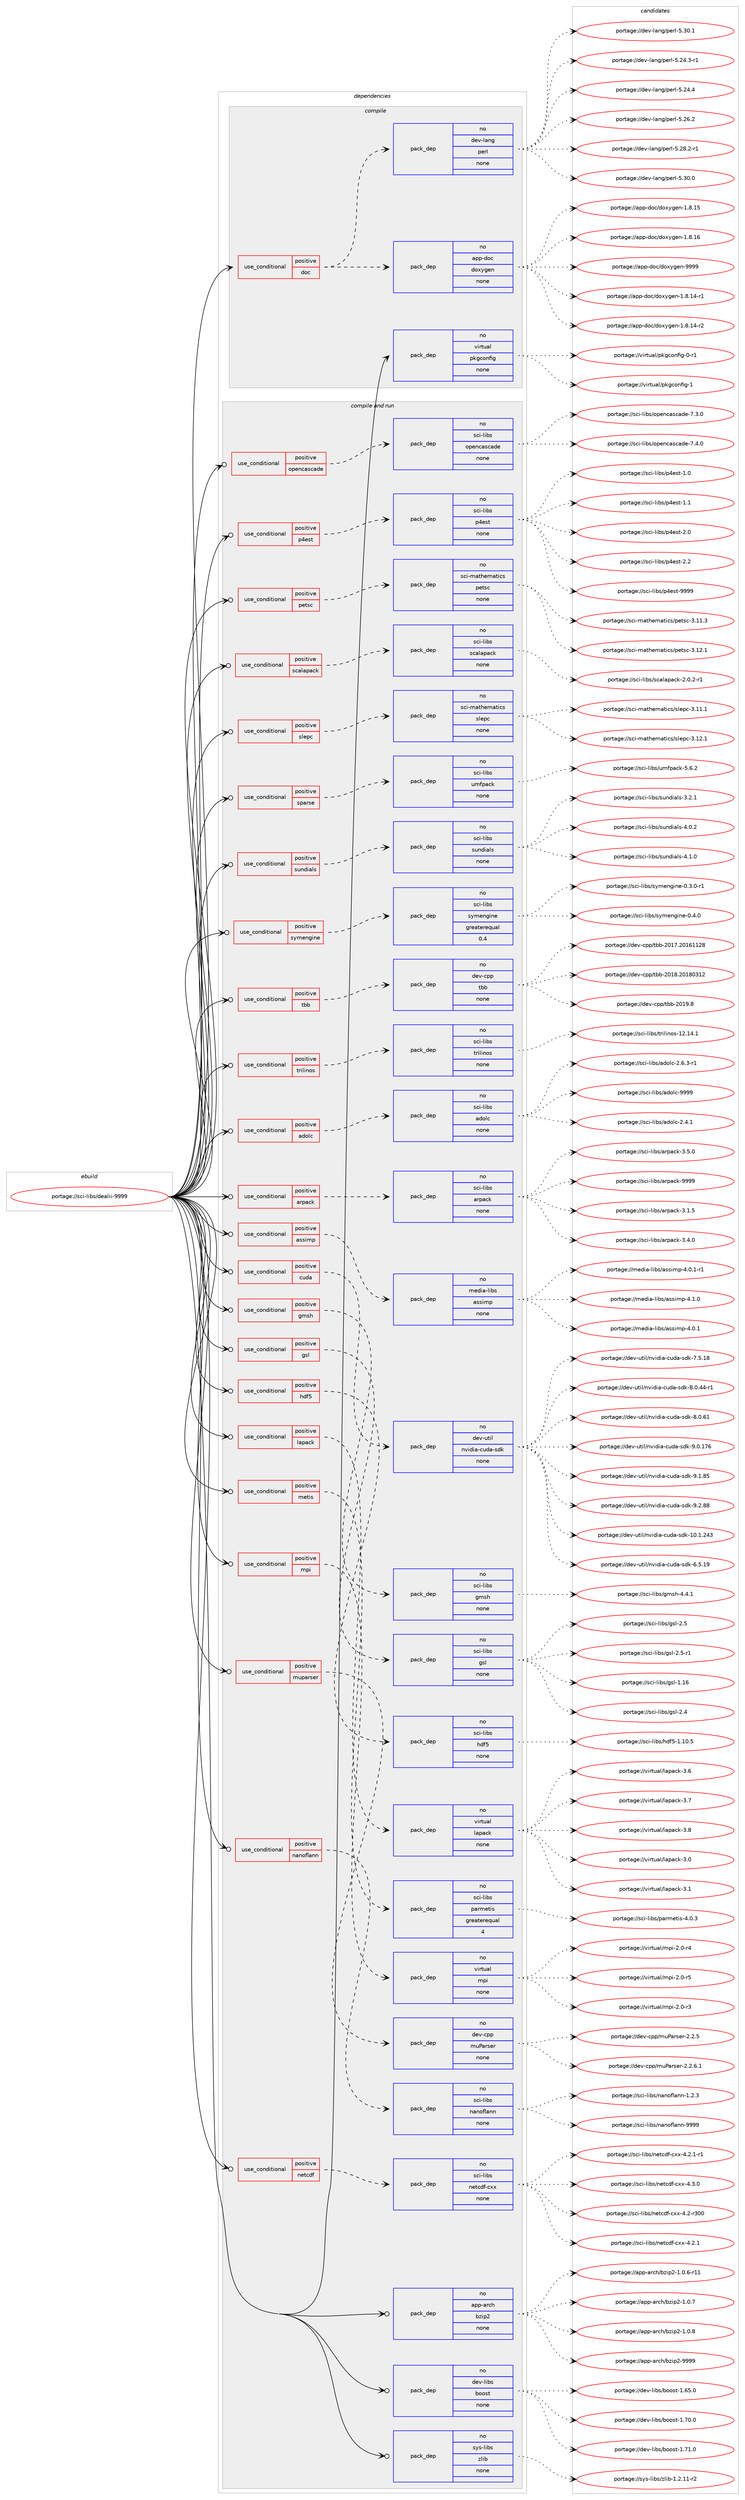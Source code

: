 digraph prolog {

# *************
# Graph options
# *************

newrank=true;
concentrate=true;
compound=true;
graph [rankdir=LR,fontname=Helvetica,fontsize=10,ranksep=1.5];#, ranksep=2.5, nodesep=0.2];
edge  [arrowhead=vee];
node  [fontname=Helvetica,fontsize=10];

# **********
# The ebuild
# **********

subgraph cluster_leftcol {
color=gray;
rank=same;
label=<<i>ebuild</i>>;
id [label="portage://sci-libs/dealii-9999", color=red, width=4, href="../sci-libs/dealii-9999.svg"];
}

# ****************
# The dependencies
# ****************

subgraph cluster_midcol {
color=gray;
label=<<i>dependencies</i>>;
subgraph cluster_compile {
fillcolor="#eeeeee";
style=filled;
label=<<i>compile</i>>;
subgraph cond96342 {
dependency389518 [label=<<TABLE BORDER="0" CELLBORDER="1" CELLSPACING="0" CELLPADDING="4"><TR><TD ROWSPAN="3" CELLPADDING="10">use_conditional</TD></TR><TR><TD>positive</TD></TR><TR><TD>doc</TD></TR></TABLE>>, shape=none, color=red];
subgraph pack286571 {
dependency389519 [label=<<TABLE BORDER="0" CELLBORDER="1" CELLSPACING="0" CELLPADDING="4" WIDTH="220"><TR><TD ROWSPAN="6" CELLPADDING="30">pack_dep</TD></TR><TR><TD WIDTH="110">no</TD></TR><TR><TD>app-doc</TD></TR><TR><TD>doxygen</TD></TR><TR><TD>none</TD></TR><TR><TD></TD></TR></TABLE>>, shape=none, color=blue];
}
dependency389518:e -> dependency389519:w [weight=20,style="dashed",arrowhead="vee"];
subgraph pack286572 {
dependency389520 [label=<<TABLE BORDER="0" CELLBORDER="1" CELLSPACING="0" CELLPADDING="4" WIDTH="220"><TR><TD ROWSPAN="6" CELLPADDING="30">pack_dep</TD></TR><TR><TD WIDTH="110">no</TD></TR><TR><TD>dev-lang</TD></TR><TR><TD>perl</TD></TR><TR><TD>none</TD></TR><TR><TD></TD></TR></TABLE>>, shape=none, color=blue];
}
dependency389518:e -> dependency389520:w [weight=20,style="dashed",arrowhead="vee"];
}
id:e -> dependency389518:w [weight=20,style="solid",arrowhead="vee"];
subgraph pack286573 {
dependency389521 [label=<<TABLE BORDER="0" CELLBORDER="1" CELLSPACING="0" CELLPADDING="4" WIDTH="220"><TR><TD ROWSPAN="6" CELLPADDING="30">pack_dep</TD></TR><TR><TD WIDTH="110">no</TD></TR><TR><TD>virtual</TD></TR><TR><TD>pkgconfig</TD></TR><TR><TD>none</TD></TR><TR><TD></TD></TR></TABLE>>, shape=none, color=blue];
}
id:e -> dependency389521:w [weight=20,style="solid",arrowhead="vee"];
}
subgraph cluster_compileandrun {
fillcolor="#eeeeee";
style=filled;
label=<<i>compile and run</i>>;
subgraph cond96343 {
dependency389522 [label=<<TABLE BORDER="0" CELLBORDER="1" CELLSPACING="0" CELLPADDING="4"><TR><TD ROWSPAN="3" CELLPADDING="10">use_conditional</TD></TR><TR><TD>positive</TD></TR><TR><TD>adolc</TD></TR></TABLE>>, shape=none, color=red];
subgraph pack286574 {
dependency389523 [label=<<TABLE BORDER="0" CELLBORDER="1" CELLSPACING="0" CELLPADDING="4" WIDTH="220"><TR><TD ROWSPAN="6" CELLPADDING="30">pack_dep</TD></TR><TR><TD WIDTH="110">no</TD></TR><TR><TD>sci-libs</TD></TR><TR><TD>adolc</TD></TR><TR><TD>none</TD></TR><TR><TD></TD></TR></TABLE>>, shape=none, color=blue];
}
dependency389522:e -> dependency389523:w [weight=20,style="dashed",arrowhead="vee"];
}
id:e -> dependency389522:w [weight=20,style="solid",arrowhead="odotvee"];
subgraph cond96344 {
dependency389524 [label=<<TABLE BORDER="0" CELLBORDER="1" CELLSPACING="0" CELLPADDING="4"><TR><TD ROWSPAN="3" CELLPADDING="10">use_conditional</TD></TR><TR><TD>positive</TD></TR><TR><TD>arpack</TD></TR></TABLE>>, shape=none, color=red];
subgraph pack286575 {
dependency389525 [label=<<TABLE BORDER="0" CELLBORDER="1" CELLSPACING="0" CELLPADDING="4" WIDTH="220"><TR><TD ROWSPAN="6" CELLPADDING="30">pack_dep</TD></TR><TR><TD WIDTH="110">no</TD></TR><TR><TD>sci-libs</TD></TR><TR><TD>arpack</TD></TR><TR><TD>none</TD></TR><TR><TD></TD></TR></TABLE>>, shape=none, color=blue];
}
dependency389524:e -> dependency389525:w [weight=20,style="dashed",arrowhead="vee"];
}
id:e -> dependency389524:w [weight=20,style="solid",arrowhead="odotvee"];
subgraph cond96345 {
dependency389526 [label=<<TABLE BORDER="0" CELLBORDER="1" CELLSPACING="0" CELLPADDING="4"><TR><TD ROWSPAN="3" CELLPADDING="10">use_conditional</TD></TR><TR><TD>positive</TD></TR><TR><TD>assimp</TD></TR></TABLE>>, shape=none, color=red];
subgraph pack286576 {
dependency389527 [label=<<TABLE BORDER="0" CELLBORDER="1" CELLSPACING="0" CELLPADDING="4" WIDTH="220"><TR><TD ROWSPAN="6" CELLPADDING="30">pack_dep</TD></TR><TR><TD WIDTH="110">no</TD></TR><TR><TD>media-libs</TD></TR><TR><TD>assimp</TD></TR><TR><TD>none</TD></TR><TR><TD></TD></TR></TABLE>>, shape=none, color=blue];
}
dependency389526:e -> dependency389527:w [weight=20,style="dashed",arrowhead="vee"];
}
id:e -> dependency389526:w [weight=20,style="solid",arrowhead="odotvee"];
subgraph cond96346 {
dependency389528 [label=<<TABLE BORDER="0" CELLBORDER="1" CELLSPACING="0" CELLPADDING="4"><TR><TD ROWSPAN="3" CELLPADDING="10">use_conditional</TD></TR><TR><TD>positive</TD></TR><TR><TD>cuda</TD></TR></TABLE>>, shape=none, color=red];
subgraph pack286577 {
dependency389529 [label=<<TABLE BORDER="0" CELLBORDER="1" CELLSPACING="0" CELLPADDING="4" WIDTH="220"><TR><TD ROWSPAN="6" CELLPADDING="30">pack_dep</TD></TR><TR><TD WIDTH="110">no</TD></TR><TR><TD>dev-util</TD></TR><TR><TD>nvidia-cuda-sdk</TD></TR><TR><TD>none</TD></TR><TR><TD></TD></TR></TABLE>>, shape=none, color=blue];
}
dependency389528:e -> dependency389529:w [weight=20,style="dashed",arrowhead="vee"];
}
id:e -> dependency389528:w [weight=20,style="solid",arrowhead="odotvee"];
subgraph cond96347 {
dependency389530 [label=<<TABLE BORDER="0" CELLBORDER="1" CELLSPACING="0" CELLPADDING="4"><TR><TD ROWSPAN="3" CELLPADDING="10">use_conditional</TD></TR><TR><TD>positive</TD></TR><TR><TD>gmsh</TD></TR></TABLE>>, shape=none, color=red];
subgraph pack286578 {
dependency389531 [label=<<TABLE BORDER="0" CELLBORDER="1" CELLSPACING="0" CELLPADDING="4" WIDTH="220"><TR><TD ROWSPAN="6" CELLPADDING="30">pack_dep</TD></TR><TR><TD WIDTH="110">no</TD></TR><TR><TD>sci-libs</TD></TR><TR><TD>gmsh</TD></TR><TR><TD>none</TD></TR><TR><TD></TD></TR></TABLE>>, shape=none, color=blue];
}
dependency389530:e -> dependency389531:w [weight=20,style="dashed",arrowhead="vee"];
}
id:e -> dependency389530:w [weight=20,style="solid",arrowhead="odotvee"];
subgraph cond96348 {
dependency389532 [label=<<TABLE BORDER="0" CELLBORDER="1" CELLSPACING="0" CELLPADDING="4"><TR><TD ROWSPAN="3" CELLPADDING="10">use_conditional</TD></TR><TR><TD>positive</TD></TR><TR><TD>gsl</TD></TR></TABLE>>, shape=none, color=red];
subgraph pack286579 {
dependency389533 [label=<<TABLE BORDER="0" CELLBORDER="1" CELLSPACING="0" CELLPADDING="4" WIDTH="220"><TR><TD ROWSPAN="6" CELLPADDING="30">pack_dep</TD></TR><TR><TD WIDTH="110">no</TD></TR><TR><TD>sci-libs</TD></TR><TR><TD>gsl</TD></TR><TR><TD>none</TD></TR><TR><TD></TD></TR></TABLE>>, shape=none, color=blue];
}
dependency389532:e -> dependency389533:w [weight=20,style="dashed",arrowhead="vee"];
}
id:e -> dependency389532:w [weight=20,style="solid",arrowhead="odotvee"];
subgraph cond96349 {
dependency389534 [label=<<TABLE BORDER="0" CELLBORDER="1" CELLSPACING="0" CELLPADDING="4"><TR><TD ROWSPAN="3" CELLPADDING="10">use_conditional</TD></TR><TR><TD>positive</TD></TR><TR><TD>hdf5</TD></TR></TABLE>>, shape=none, color=red];
subgraph pack286580 {
dependency389535 [label=<<TABLE BORDER="0" CELLBORDER="1" CELLSPACING="0" CELLPADDING="4" WIDTH="220"><TR><TD ROWSPAN="6" CELLPADDING="30">pack_dep</TD></TR><TR><TD WIDTH="110">no</TD></TR><TR><TD>sci-libs</TD></TR><TR><TD>hdf5</TD></TR><TR><TD>none</TD></TR><TR><TD></TD></TR></TABLE>>, shape=none, color=blue];
}
dependency389534:e -> dependency389535:w [weight=20,style="dashed",arrowhead="vee"];
}
id:e -> dependency389534:w [weight=20,style="solid",arrowhead="odotvee"];
subgraph cond96350 {
dependency389536 [label=<<TABLE BORDER="0" CELLBORDER="1" CELLSPACING="0" CELLPADDING="4"><TR><TD ROWSPAN="3" CELLPADDING="10">use_conditional</TD></TR><TR><TD>positive</TD></TR><TR><TD>lapack</TD></TR></TABLE>>, shape=none, color=red];
subgraph pack286581 {
dependency389537 [label=<<TABLE BORDER="0" CELLBORDER="1" CELLSPACING="0" CELLPADDING="4" WIDTH="220"><TR><TD ROWSPAN="6" CELLPADDING="30">pack_dep</TD></TR><TR><TD WIDTH="110">no</TD></TR><TR><TD>virtual</TD></TR><TR><TD>lapack</TD></TR><TR><TD>none</TD></TR><TR><TD></TD></TR></TABLE>>, shape=none, color=blue];
}
dependency389536:e -> dependency389537:w [weight=20,style="dashed",arrowhead="vee"];
}
id:e -> dependency389536:w [weight=20,style="solid",arrowhead="odotvee"];
subgraph cond96351 {
dependency389538 [label=<<TABLE BORDER="0" CELLBORDER="1" CELLSPACING="0" CELLPADDING="4"><TR><TD ROWSPAN="3" CELLPADDING="10">use_conditional</TD></TR><TR><TD>positive</TD></TR><TR><TD>metis</TD></TR></TABLE>>, shape=none, color=red];
subgraph pack286582 {
dependency389539 [label=<<TABLE BORDER="0" CELLBORDER="1" CELLSPACING="0" CELLPADDING="4" WIDTH="220"><TR><TD ROWSPAN="6" CELLPADDING="30">pack_dep</TD></TR><TR><TD WIDTH="110">no</TD></TR><TR><TD>sci-libs</TD></TR><TR><TD>parmetis</TD></TR><TR><TD>greaterequal</TD></TR><TR><TD>4</TD></TR></TABLE>>, shape=none, color=blue];
}
dependency389538:e -> dependency389539:w [weight=20,style="dashed",arrowhead="vee"];
}
id:e -> dependency389538:w [weight=20,style="solid",arrowhead="odotvee"];
subgraph cond96352 {
dependency389540 [label=<<TABLE BORDER="0" CELLBORDER="1" CELLSPACING="0" CELLPADDING="4"><TR><TD ROWSPAN="3" CELLPADDING="10">use_conditional</TD></TR><TR><TD>positive</TD></TR><TR><TD>mpi</TD></TR></TABLE>>, shape=none, color=red];
subgraph pack286583 {
dependency389541 [label=<<TABLE BORDER="0" CELLBORDER="1" CELLSPACING="0" CELLPADDING="4" WIDTH="220"><TR><TD ROWSPAN="6" CELLPADDING="30">pack_dep</TD></TR><TR><TD WIDTH="110">no</TD></TR><TR><TD>virtual</TD></TR><TR><TD>mpi</TD></TR><TR><TD>none</TD></TR><TR><TD></TD></TR></TABLE>>, shape=none, color=blue];
}
dependency389540:e -> dependency389541:w [weight=20,style="dashed",arrowhead="vee"];
}
id:e -> dependency389540:w [weight=20,style="solid",arrowhead="odotvee"];
subgraph cond96353 {
dependency389542 [label=<<TABLE BORDER="0" CELLBORDER="1" CELLSPACING="0" CELLPADDING="4"><TR><TD ROWSPAN="3" CELLPADDING="10">use_conditional</TD></TR><TR><TD>positive</TD></TR><TR><TD>muparser</TD></TR></TABLE>>, shape=none, color=red];
subgraph pack286584 {
dependency389543 [label=<<TABLE BORDER="0" CELLBORDER="1" CELLSPACING="0" CELLPADDING="4" WIDTH="220"><TR><TD ROWSPAN="6" CELLPADDING="30">pack_dep</TD></TR><TR><TD WIDTH="110">no</TD></TR><TR><TD>dev-cpp</TD></TR><TR><TD>muParser</TD></TR><TR><TD>none</TD></TR><TR><TD></TD></TR></TABLE>>, shape=none, color=blue];
}
dependency389542:e -> dependency389543:w [weight=20,style="dashed",arrowhead="vee"];
}
id:e -> dependency389542:w [weight=20,style="solid",arrowhead="odotvee"];
subgraph cond96354 {
dependency389544 [label=<<TABLE BORDER="0" CELLBORDER="1" CELLSPACING="0" CELLPADDING="4"><TR><TD ROWSPAN="3" CELLPADDING="10">use_conditional</TD></TR><TR><TD>positive</TD></TR><TR><TD>nanoflann</TD></TR></TABLE>>, shape=none, color=red];
subgraph pack286585 {
dependency389545 [label=<<TABLE BORDER="0" CELLBORDER="1" CELLSPACING="0" CELLPADDING="4" WIDTH="220"><TR><TD ROWSPAN="6" CELLPADDING="30">pack_dep</TD></TR><TR><TD WIDTH="110">no</TD></TR><TR><TD>sci-libs</TD></TR><TR><TD>nanoflann</TD></TR><TR><TD>none</TD></TR><TR><TD></TD></TR></TABLE>>, shape=none, color=blue];
}
dependency389544:e -> dependency389545:w [weight=20,style="dashed",arrowhead="vee"];
}
id:e -> dependency389544:w [weight=20,style="solid",arrowhead="odotvee"];
subgraph cond96355 {
dependency389546 [label=<<TABLE BORDER="0" CELLBORDER="1" CELLSPACING="0" CELLPADDING="4"><TR><TD ROWSPAN="3" CELLPADDING="10">use_conditional</TD></TR><TR><TD>positive</TD></TR><TR><TD>netcdf</TD></TR></TABLE>>, shape=none, color=red];
subgraph pack286586 {
dependency389547 [label=<<TABLE BORDER="0" CELLBORDER="1" CELLSPACING="0" CELLPADDING="4" WIDTH="220"><TR><TD ROWSPAN="6" CELLPADDING="30">pack_dep</TD></TR><TR><TD WIDTH="110">no</TD></TR><TR><TD>sci-libs</TD></TR><TR><TD>netcdf-cxx</TD></TR><TR><TD>none</TD></TR><TR><TD></TD></TR></TABLE>>, shape=none, color=blue];
}
dependency389546:e -> dependency389547:w [weight=20,style="dashed",arrowhead="vee"];
}
id:e -> dependency389546:w [weight=20,style="solid",arrowhead="odotvee"];
subgraph cond96356 {
dependency389548 [label=<<TABLE BORDER="0" CELLBORDER="1" CELLSPACING="0" CELLPADDING="4"><TR><TD ROWSPAN="3" CELLPADDING="10">use_conditional</TD></TR><TR><TD>positive</TD></TR><TR><TD>opencascade</TD></TR></TABLE>>, shape=none, color=red];
subgraph pack286587 {
dependency389549 [label=<<TABLE BORDER="0" CELLBORDER="1" CELLSPACING="0" CELLPADDING="4" WIDTH="220"><TR><TD ROWSPAN="6" CELLPADDING="30">pack_dep</TD></TR><TR><TD WIDTH="110">no</TD></TR><TR><TD>sci-libs</TD></TR><TR><TD>opencascade</TD></TR><TR><TD>none</TD></TR><TR><TD></TD></TR></TABLE>>, shape=none, color=blue];
}
dependency389548:e -> dependency389549:w [weight=20,style="dashed",arrowhead="vee"];
}
id:e -> dependency389548:w [weight=20,style="solid",arrowhead="odotvee"];
subgraph cond96357 {
dependency389550 [label=<<TABLE BORDER="0" CELLBORDER="1" CELLSPACING="0" CELLPADDING="4"><TR><TD ROWSPAN="3" CELLPADDING="10">use_conditional</TD></TR><TR><TD>positive</TD></TR><TR><TD>p4est</TD></TR></TABLE>>, shape=none, color=red];
subgraph pack286588 {
dependency389551 [label=<<TABLE BORDER="0" CELLBORDER="1" CELLSPACING="0" CELLPADDING="4" WIDTH="220"><TR><TD ROWSPAN="6" CELLPADDING="30">pack_dep</TD></TR><TR><TD WIDTH="110">no</TD></TR><TR><TD>sci-libs</TD></TR><TR><TD>p4est</TD></TR><TR><TD>none</TD></TR><TR><TD></TD></TR></TABLE>>, shape=none, color=blue];
}
dependency389550:e -> dependency389551:w [weight=20,style="dashed",arrowhead="vee"];
}
id:e -> dependency389550:w [weight=20,style="solid",arrowhead="odotvee"];
subgraph cond96358 {
dependency389552 [label=<<TABLE BORDER="0" CELLBORDER="1" CELLSPACING="0" CELLPADDING="4"><TR><TD ROWSPAN="3" CELLPADDING="10">use_conditional</TD></TR><TR><TD>positive</TD></TR><TR><TD>petsc</TD></TR></TABLE>>, shape=none, color=red];
subgraph pack286589 {
dependency389553 [label=<<TABLE BORDER="0" CELLBORDER="1" CELLSPACING="0" CELLPADDING="4" WIDTH="220"><TR><TD ROWSPAN="6" CELLPADDING="30">pack_dep</TD></TR><TR><TD WIDTH="110">no</TD></TR><TR><TD>sci-mathematics</TD></TR><TR><TD>petsc</TD></TR><TR><TD>none</TD></TR><TR><TD></TD></TR></TABLE>>, shape=none, color=blue];
}
dependency389552:e -> dependency389553:w [weight=20,style="dashed",arrowhead="vee"];
}
id:e -> dependency389552:w [weight=20,style="solid",arrowhead="odotvee"];
subgraph cond96359 {
dependency389554 [label=<<TABLE BORDER="0" CELLBORDER="1" CELLSPACING="0" CELLPADDING="4"><TR><TD ROWSPAN="3" CELLPADDING="10">use_conditional</TD></TR><TR><TD>positive</TD></TR><TR><TD>scalapack</TD></TR></TABLE>>, shape=none, color=red];
subgraph pack286590 {
dependency389555 [label=<<TABLE BORDER="0" CELLBORDER="1" CELLSPACING="0" CELLPADDING="4" WIDTH="220"><TR><TD ROWSPAN="6" CELLPADDING="30">pack_dep</TD></TR><TR><TD WIDTH="110">no</TD></TR><TR><TD>sci-libs</TD></TR><TR><TD>scalapack</TD></TR><TR><TD>none</TD></TR><TR><TD></TD></TR></TABLE>>, shape=none, color=blue];
}
dependency389554:e -> dependency389555:w [weight=20,style="dashed",arrowhead="vee"];
}
id:e -> dependency389554:w [weight=20,style="solid",arrowhead="odotvee"];
subgraph cond96360 {
dependency389556 [label=<<TABLE BORDER="0" CELLBORDER="1" CELLSPACING="0" CELLPADDING="4"><TR><TD ROWSPAN="3" CELLPADDING="10">use_conditional</TD></TR><TR><TD>positive</TD></TR><TR><TD>slepc</TD></TR></TABLE>>, shape=none, color=red];
subgraph pack286591 {
dependency389557 [label=<<TABLE BORDER="0" CELLBORDER="1" CELLSPACING="0" CELLPADDING="4" WIDTH="220"><TR><TD ROWSPAN="6" CELLPADDING="30">pack_dep</TD></TR><TR><TD WIDTH="110">no</TD></TR><TR><TD>sci-mathematics</TD></TR><TR><TD>slepc</TD></TR><TR><TD>none</TD></TR><TR><TD></TD></TR></TABLE>>, shape=none, color=blue];
}
dependency389556:e -> dependency389557:w [weight=20,style="dashed",arrowhead="vee"];
}
id:e -> dependency389556:w [weight=20,style="solid",arrowhead="odotvee"];
subgraph cond96361 {
dependency389558 [label=<<TABLE BORDER="0" CELLBORDER="1" CELLSPACING="0" CELLPADDING="4"><TR><TD ROWSPAN="3" CELLPADDING="10">use_conditional</TD></TR><TR><TD>positive</TD></TR><TR><TD>sparse</TD></TR></TABLE>>, shape=none, color=red];
subgraph pack286592 {
dependency389559 [label=<<TABLE BORDER="0" CELLBORDER="1" CELLSPACING="0" CELLPADDING="4" WIDTH="220"><TR><TD ROWSPAN="6" CELLPADDING="30">pack_dep</TD></TR><TR><TD WIDTH="110">no</TD></TR><TR><TD>sci-libs</TD></TR><TR><TD>umfpack</TD></TR><TR><TD>none</TD></TR><TR><TD></TD></TR></TABLE>>, shape=none, color=blue];
}
dependency389558:e -> dependency389559:w [weight=20,style="dashed",arrowhead="vee"];
}
id:e -> dependency389558:w [weight=20,style="solid",arrowhead="odotvee"];
subgraph cond96362 {
dependency389560 [label=<<TABLE BORDER="0" CELLBORDER="1" CELLSPACING="0" CELLPADDING="4"><TR><TD ROWSPAN="3" CELLPADDING="10">use_conditional</TD></TR><TR><TD>positive</TD></TR><TR><TD>sundials</TD></TR></TABLE>>, shape=none, color=red];
subgraph pack286593 {
dependency389561 [label=<<TABLE BORDER="0" CELLBORDER="1" CELLSPACING="0" CELLPADDING="4" WIDTH="220"><TR><TD ROWSPAN="6" CELLPADDING="30">pack_dep</TD></TR><TR><TD WIDTH="110">no</TD></TR><TR><TD>sci-libs</TD></TR><TR><TD>sundials</TD></TR><TR><TD>none</TD></TR><TR><TD></TD></TR></TABLE>>, shape=none, color=blue];
}
dependency389560:e -> dependency389561:w [weight=20,style="dashed",arrowhead="vee"];
}
id:e -> dependency389560:w [weight=20,style="solid",arrowhead="odotvee"];
subgraph cond96363 {
dependency389562 [label=<<TABLE BORDER="0" CELLBORDER="1" CELLSPACING="0" CELLPADDING="4"><TR><TD ROWSPAN="3" CELLPADDING="10">use_conditional</TD></TR><TR><TD>positive</TD></TR><TR><TD>symengine</TD></TR></TABLE>>, shape=none, color=red];
subgraph pack286594 {
dependency389563 [label=<<TABLE BORDER="0" CELLBORDER="1" CELLSPACING="0" CELLPADDING="4" WIDTH="220"><TR><TD ROWSPAN="6" CELLPADDING="30">pack_dep</TD></TR><TR><TD WIDTH="110">no</TD></TR><TR><TD>sci-libs</TD></TR><TR><TD>symengine</TD></TR><TR><TD>greaterequal</TD></TR><TR><TD>0.4</TD></TR></TABLE>>, shape=none, color=blue];
}
dependency389562:e -> dependency389563:w [weight=20,style="dashed",arrowhead="vee"];
}
id:e -> dependency389562:w [weight=20,style="solid",arrowhead="odotvee"];
subgraph cond96364 {
dependency389564 [label=<<TABLE BORDER="0" CELLBORDER="1" CELLSPACING="0" CELLPADDING="4"><TR><TD ROWSPAN="3" CELLPADDING="10">use_conditional</TD></TR><TR><TD>positive</TD></TR><TR><TD>tbb</TD></TR></TABLE>>, shape=none, color=red];
subgraph pack286595 {
dependency389565 [label=<<TABLE BORDER="0" CELLBORDER="1" CELLSPACING="0" CELLPADDING="4" WIDTH="220"><TR><TD ROWSPAN="6" CELLPADDING="30">pack_dep</TD></TR><TR><TD WIDTH="110">no</TD></TR><TR><TD>dev-cpp</TD></TR><TR><TD>tbb</TD></TR><TR><TD>none</TD></TR><TR><TD></TD></TR></TABLE>>, shape=none, color=blue];
}
dependency389564:e -> dependency389565:w [weight=20,style="dashed",arrowhead="vee"];
}
id:e -> dependency389564:w [weight=20,style="solid",arrowhead="odotvee"];
subgraph cond96365 {
dependency389566 [label=<<TABLE BORDER="0" CELLBORDER="1" CELLSPACING="0" CELLPADDING="4"><TR><TD ROWSPAN="3" CELLPADDING="10">use_conditional</TD></TR><TR><TD>positive</TD></TR><TR><TD>trilinos</TD></TR></TABLE>>, shape=none, color=red];
subgraph pack286596 {
dependency389567 [label=<<TABLE BORDER="0" CELLBORDER="1" CELLSPACING="0" CELLPADDING="4" WIDTH="220"><TR><TD ROWSPAN="6" CELLPADDING="30">pack_dep</TD></TR><TR><TD WIDTH="110">no</TD></TR><TR><TD>sci-libs</TD></TR><TR><TD>trilinos</TD></TR><TR><TD>none</TD></TR><TR><TD></TD></TR></TABLE>>, shape=none, color=blue];
}
dependency389566:e -> dependency389567:w [weight=20,style="dashed",arrowhead="vee"];
}
id:e -> dependency389566:w [weight=20,style="solid",arrowhead="odotvee"];
subgraph pack286597 {
dependency389568 [label=<<TABLE BORDER="0" CELLBORDER="1" CELLSPACING="0" CELLPADDING="4" WIDTH="220"><TR><TD ROWSPAN="6" CELLPADDING="30">pack_dep</TD></TR><TR><TD WIDTH="110">no</TD></TR><TR><TD>app-arch</TD></TR><TR><TD>bzip2</TD></TR><TR><TD>none</TD></TR><TR><TD></TD></TR></TABLE>>, shape=none, color=blue];
}
id:e -> dependency389568:w [weight=20,style="solid",arrowhead="odotvee"];
subgraph pack286598 {
dependency389569 [label=<<TABLE BORDER="0" CELLBORDER="1" CELLSPACING="0" CELLPADDING="4" WIDTH="220"><TR><TD ROWSPAN="6" CELLPADDING="30">pack_dep</TD></TR><TR><TD WIDTH="110">no</TD></TR><TR><TD>dev-libs</TD></TR><TR><TD>boost</TD></TR><TR><TD>none</TD></TR><TR><TD></TD></TR></TABLE>>, shape=none, color=blue];
}
id:e -> dependency389569:w [weight=20,style="solid",arrowhead="odotvee"];
subgraph pack286599 {
dependency389570 [label=<<TABLE BORDER="0" CELLBORDER="1" CELLSPACING="0" CELLPADDING="4" WIDTH="220"><TR><TD ROWSPAN="6" CELLPADDING="30">pack_dep</TD></TR><TR><TD WIDTH="110">no</TD></TR><TR><TD>sys-libs</TD></TR><TR><TD>zlib</TD></TR><TR><TD>none</TD></TR><TR><TD></TD></TR></TABLE>>, shape=none, color=blue];
}
id:e -> dependency389570:w [weight=20,style="solid",arrowhead="odotvee"];
}
subgraph cluster_run {
fillcolor="#eeeeee";
style=filled;
label=<<i>run</i>>;
}
}

# **************
# The candidates
# **************

subgraph cluster_choices {
rank=same;
color=gray;
label=<<i>candidates</i>>;

subgraph choice286571 {
color=black;
nodesep=1;
choiceportage97112112451001119947100111120121103101110454946564649524511449 [label="portage://app-doc/doxygen-1.8.14-r1", color=red, width=4,href="../app-doc/doxygen-1.8.14-r1.svg"];
choiceportage97112112451001119947100111120121103101110454946564649524511450 [label="portage://app-doc/doxygen-1.8.14-r2", color=red, width=4,href="../app-doc/doxygen-1.8.14-r2.svg"];
choiceportage9711211245100111994710011112012110310111045494656464953 [label="portage://app-doc/doxygen-1.8.15", color=red, width=4,href="../app-doc/doxygen-1.8.15.svg"];
choiceportage9711211245100111994710011112012110310111045494656464954 [label="portage://app-doc/doxygen-1.8.16", color=red, width=4,href="../app-doc/doxygen-1.8.16.svg"];
choiceportage971121124510011199471001111201211031011104557575757 [label="portage://app-doc/doxygen-9999", color=red, width=4,href="../app-doc/doxygen-9999.svg"];
dependency389519:e -> choiceportage97112112451001119947100111120121103101110454946564649524511449:w [style=dotted,weight="100"];
dependency389519:e -> choiceportage97112112451001119947100111120121103101110454946564649524511450:w [style=dotted,weight="100"];
dependency389519:e -> choiceportage9711211245100111994710011112012110310111045494656464953:w [style=dotted,weight="100"];
dependency389519:e -> choiceportage9711211245100111994710011112012110310111045494656464954:w [style=dotted,weight="100"];
dependency389519:e -> choiceportage971121124510011199471001111201211031011104557575757:w [style=dotted,weight="100"];
}
subgraph choice286572 {
color=black;
nodesep=1;
choiceportage100101118451089711010347112101114108455346505246514511449 [label="portage://dev-lang/perl-5.24.3-r1", color=red, width=4,href="../dev-lang/perl-5.24.3-r1.svg"];
choiceportage10010111845108971101034711210111410845534650524652 [label="portage://dev-lang/perl-5.24.4", color=red, width=4,href="../dev-lang/perl-5.24.4.svg"];
choiceportage10010111845108971101034711210111410845534650544650 [label="portage://dev-lang/perl-5.26.2", color=red, width=4,href="../dev-lang/perl-5.26.2.svg"];
choiceportage100101118451089711010347112101114108455346505646504511449 [label="portage://dev-lang/perl-5.28.2-r1", color=red, width=4,href="../dev-lang/perl-5.28.2-r1.svg"];
choiceportage10010111845108971101034711210111410845534651484648 [label="portage://dev-lang/perl-5.30.0", color=red, width=4,href="../dev-lang/perl-5.30.0.svg"];
choiceportage10010111845108971101034711210111410845534651484649 [label="portage://dev-lang/perl-5.30.1", color=red, width=4,href="../dev-lang/perl-5.30.1.svg"];
dependency389520:e -> choiceportage100101118451089711010347112101114108455346505246514511449:w [style=dotted,weight="100"];
dependency389520:e -> choiceportage10010111845108971101034711210111410845534650524652:w [style=dotted,weight="100"];
dependency389520:e -> choiceportage10010111845108971101034711210111410845534650544650:w [style=dotted,weight="100"];
dependency389520:e -> choiceportage100101118451089711010347112101114108455346505646504511449:w [style=dotted,weight="100"];
dependency389520:e -> choiceportage10010111845108971101034711210111410845534651484648:w [style=dotted,weight="100"];
dependency389520:e -> choiceportage10010111845108971101034711210111410845534651484649:w [style=dotted,weight="100"];
}
subgraph choice286573 {
color=black;
nodesep=1;
choiceportage11810511411611797108471121071039911111010210510345484511449 [label="portage://virtual/pkgconfig-0-r1", color=red, width=4,href="../virtual/pkgconfig-0-r1.svg"];
choiceportage1181051141161179710847112107103991111101021051034549 [label="portage://virtual/pkgconfig-1", color=red, width=4,href="../virtual/pkgconfig-1.svg"];
dependency389521:e -> choiceportage11810511411611797108471121071039911111010210510345484511449:w [style=dotted,weight="100"];
dependency389521:e -> choiceportage1181051141161179710847112107103991111101021051034549:w [style=dotted,weight="100"];
}
subgraph choice286574 {
color=black;
nodesep=1;
choiceportage115991054510810598115479710011110899455046524649 [label="portage://sci-libs/adolc-2.4.1", color=red, width=4,href="../sci-libs/adolc-2.4.1.svg"];
choiceportage1159910545108105981154797100111108994550465446514511449 [label="portage://sci-libs/adolc-2.6.3-r1", color=red, width=4,href="../sci-libs/adolc-2.6.3-r1.svg"];
choiceportage1159910545108105981154797100111108994557575757 [label="portage://sci-libs/adolc-9999", color=red, width=4,href="../sci-libs/adolc-9999.svg"];
dependency389523:e -> choiceportage115991054510810598115479710011110899455046524649:w [style=dotted,weight="100"];
dependency389523:e -> choiceportage1159910545108105981154797100111108994550465446514511449:w [style=dotted,weight="100"];
dependency389523:e -> choiceportage1159910545108105981154797100111108994557575757:w [style=dotted,weight="100"];
}
subgraph choice286575 {
color=black;
nodesep=1;
choiceportage11599105451081059811547971141129799107455146494653 [label="portage://sci-libs/arpack-3.1.5", color=red, width=4,href="../sci-libs/arpack-3.1.5.svg"];
choiceportage11599105451081059811547971141129799107455146524648 [label="portage://sci-libs/arpack-3.4.0", color=red, width=4,href="../sci-libs/arpack-3.4.0.svg"];
choiceportage11599105451081059811547971141129799107455146534648 [label="portage://sci-libs/arpack-3.5.0", color=red, width=4,href="../sci-libs/arpack-3.5.0.svg"];
choiceportage115991054510810598115479711411297991074557575757 [label="portage://sci-libs/arpack-9999", color=red, width=4,href="../sci-libs/arpack-9999.svg"];
dependency389525:e -> choiceportage11599105451081059811547971141129799107455146494653:w [style=dotted,weight="100"];
dependency389525:e -> choiceportage11599105451081059811547971141129799107455146524648:w [style=dotted,weight="100"];
dependency389525:e -> choiceportage11599105451081059811547971141129799107455146534648:w [style=dotted,weight="100"];
dependency389525:e -> choiceportage115991054510810598115479711411297991074557575757:w [style=dotted,weight="100"];
}
subgraph choice286576 {
color=black;
nodesep=1;
choiceportage1091011001059745108105981154797115115105109112455246484649 [label="portage://media-libs/assimp-4.0.1", color=red, width=4,href="../media-libs/assimp-4.0.1.svg"];
choiceportage10910110010597451081059811547971151151051091124552464846494511449 [label="portage://media-libs/assimp-4.0.1-r1", color=red, width=4,href="../media-libs/assimp-4.0.1-r1.svg"];
choiceportage1091011001059745108105981154797115115105109112455246494648 [label="portage://media-libs/assimp-4.1.0", color=red, width=4,href="../media-libs/assimp-4.1.0.svg"];
dependency389527:e -> choiceportage1091011001059745108105981154797115115105109112455246484649:w [style=dotted,weight="100"];
dependency389527:e -> choiceportage10910110010597451081059811547971151151051091124552464846494511449:w [style=dotted,weight="100"];
dependency389527:e -> choiceportage1091011001059745108105981154797115115105109112455246494648:w [style=dotted,weight="100"];
}
subgraph choice286577 {
color=black;
nodesep=1;
choiceportage10010111845117116105108471101181051001059745991171009745115100107454948464946505251 [label="portage://dev-util/nvidia-cuda-sdk-10.1.243", color=red, width=4,href="../dev-util/nvidia-cuda-sdk-10.1.243.svg"];
choiceportage1001011184511711610510847110118105100105974599117100974511510010745544653464957 [label="portage://dev-util/nvidia-cuda-sdk-6.5.19", color=red, width=4,href="../dev-util/nvidia-cuda-sdk-6.5.19.svg"];
choiceportage1001011184511711610510847110118105100105974599117100974511510010745554653464956 [label="portage://dev-util/nvidia-cuda-sdk-7.5.18", color=red, width=4,href="../dev-util/nvidia-cuda-sdk-7.5.18.svg"];
choiceportage10010111845117116105108471101181051001059745991171009745115100107455646484652524511449 [label="portage://dev-util/nvidia-cuda-sdk-8.0.44-r1", color=red, width=4,href="../dev-util/nvidia-cuda-sdk-8.0.44-r1.svg"];
choiceportage1001011184511711610510847110118105100105974599117100974511510010745564648465449 [label="portage://dev-util/nvidia-cuda-sdk-8.0.61", color=red, width=4,href="../dev-util/nvidia-cuda-sdk-8.0.61.svg"];
choiceportage100101118451171161051084711011810510010597459911710097451151001074557464846495554 [label="portage://dev-util/nvidia-cuda-sdk-9.0.176", color=red, width=4,href="../dev-util/nvidia-cuda-sdk-9.0.176.svg"];
choiceportage1001011184511711610510847110118105100105974599117100974511510010745574649465653 [label="portage://dev-util/nvidia-cuda-sdk-9.1.85", color=red, width=4,href="../dev-util/nvidia-cuda-sdk-9.1.85.svg"];
choiceportage1001011184511711610510847110118105100105974599117100974511510010745574650465656 [label="portage://dev-util/nvidia-cuda-sdk-9.2.88", color=red, width=4,href="../dev-util/nvidia-cuda-sdk-9.2.88.svg"];
dependency389529:e -> choiceportage10010111845117116105108471101181051001059745991171009745115100107454948464946505251:w [style=dotted,weight="100"];
dependency389529:e -> choiceportage1001011184511711610510847110118105100105974599117100974511510010745544653464957:w [style=dotted,weight="100"];
dependency389529:e -> choiceportage1001011184511711610510847110118105100105974599117100974511510010745554653464956:w [style=dotted,weight="100"];
dependency389529:e -> choiceportage10010111845117116105108471101181051001059745991171009745115100107455646484652524511449:w [style=dotted,weight="100"];
dependency389529:e -> choiceportage1001011184511711610510847110118105100105974599117100974511510010745564648465449:w [style=dotted,weight="100"];
dependency389529:e -> choiceportage100101118451171161051084711011810510010597459911710097451151001074557464846495554:w [style=dotted,weight="100"];
dependency389529:e -> choiceportage1001011184511711610510847110118105100105974599117100974511510010745574649465653:w [style=dotted,weight="100"];
dependency389529:e -> choiceportage1001011184511711610510847110118105100105974599117100974511510010745574650465656:w [style=dotted,weight="100"];
}
subgraph choice286578 {
color=black;
nodesep=1;
choiceportage11599105451081059811547103109115104455246524649 [label="portage://sci-libs/gmsh-4.4.1", color=red, width=4,href="../sci-libs/gmsh-4.4.1.svg"];
dependency389531:e -> choiceportage11599105451081059811547103109115104455246524649:w [style=dotted,weight="100"];
}
subgraph choice286579 {
color=black;
nodesep=1;
choiceportage115991054510810598115471031151084549464954 [label="portage://sci-libs/gsl-1.16", color=red, width=4,href="../sci-libs/gsl-1.16.svg"];
choiceportage1159910545108105981154710311510845504652 [label="portage://sci-libs/gsl-2.4", color=red, width=4,href="../sci-libs/gsl-2.4.svg"];
choiceportage1159910545108105981154710311510845504653 [label="portage://sci-libs/gsl-2.5", color=red, width=4,href="../sci-libs/gsl-2.5.svg"];
choiceportage11599105451081059811547103115108455046534511449 [label="portage://sci-libs/gsl-2.5-r1", color=red, width=4,href="../sci-libs/gsl-2.5-r1.svg"];
dependency389533:e -> choiceportage115991054510810598115471031151084549464954:w [style=dotted,weight="100"];
dependency389533:e -> choiceportage1159910545108105981154710311510845504652:w [style=dotted,weight="100"];
dependency389533:e -> choiceportage1159910545108105981154710311510845504653:w [style=dotted,weight="100"];
dependency389533:e -> choiceportage11599105451081059811547103115108455046534511449:w [style=dotted,weight="100"];
}
subgraph choice286580 {
color=black;
nodesep=1;
choiceportage115991054510810598115471041001025345494649484653 [label="portage://sci-libs/hdf5-1.10.5", color=red, width=4,href="../sci-libs/hdf5-1.10.5.svg"];
dependency389535:e -> choiceportage115991054510810598115471041001025345494649484653:w [style=dotted,weight="100"];
}
subgraph choice286581 {
color=black;
nodesep=1;
choiceportage118105114116117971084710897112979910745514648 [label="portage://virtual/lapack-3.0", color=red, width=4,href="../virtual/lapack-3.0.svg"];
choiceportage118105114116117971084710897112979910745514649 [label="portage://virtual/lapack-3.1", color=red, width=4,href="../virtual/lapack-3.1.svg"];
choiceportage118105114116117971084710897112979910745514654 [label="portage://virtual/lapack-3.6", color=red, width=4,href="../virtual/lapack-3.6.svg"];
choiceportage118105114116117971084710897112979910745514655 [label="portage://virtual/lapack-3.7", color=red, width=4,href="../virtual/lapack-3.7.svg"];
choiceportage118105114116117971084710897112979910745514656 [label="portage://virtual/lapack-3.8", color=red, width=4,href="../virtual/lapack-3.8.svg"];
dependency389537:e -> choiceportage118105114116117971084710897112979910745514648:w [style=dotted,weight="100"];
dependency389537:e -> choiceportage118105114116117971084710897112979910745514649:w [style=dotted,weight="100"];
dependency389537:e -> choiceportage118105114116117971084710897112979910745514654:w [style=dotted,weight="100"];
dependency389537:e -> choiceportage118105114116117971084710897112979910745514655:w [style=dotted,weight="100"];
dependency389537:e -> choiceportage118105114116117971084710897112979910745514656:w [style=dotted,weight="100"];
}
subgraph choice286582 {
color=black;
nodesep=1;
choiceportage1159910545108105981154711297114109101116105115455246484651 [label="portage://sci-libs/parmetis-4.0.3", color=red, width=4,href="../sci-libs/parmetis-4.0.3.svg"];
dependency389539:e -> choiceportage1159910545108105981154711297114109101116105115455246484651:w [style=dotted,weight="100"];
}
subgraph choice286583 {
color=black;
nodesep=1;
choiceportage1181051141161179710847109112105455046484511451 [label="portage://virtual/mpi-2.0-r3", color=red, width=4,href="../virtual/mpi-2.0-r3.svg"];
choiceportage1181051141161179710847109112105455046484511452 [label="portage://virtual/mpi-2.0-r4", color=red, width=4,href="../virtual/mpi-2.0-r4.svg"];
choiceportage1181051141161179710847109112105455046484511453 [label="portage://virtual/mpi-2.0-r5", color=red, width=4,href="../virtual/mpi-2.0-r5.svg"];
dependency389541:e -> choiceportage1181051141161179710847109112105455046484511451:w [style=dotted,weight="100"];
dependency389541:e -> choiceportage1181051141161179710847109112105455046484511452:w [style=dotted,weight="100"];
dependency389541:e -> choiceportage1181051141161179710847109112105455046484511453:w [style=dotted,weight="100"];
}
subgraph choice286584 {
color=black;
nodesep=1;
choiceportage1001011184599112112471091178097114115101114455046504653 [label="portage://dev-cpp/muParser-2.2.5", color=red, width=4,href="../dev-cpp/muParser-2.2.5.svg"];
choiceportage10010111845991121124710911780971141151011144550465046544649 [label="portage://dev-cpp/muParser-2.2.6.1", color=red, width=4,href="../dev-cpp/muParser-2.2.6.1.svg"];
dependency389543:e -> choiceportage1001011184599112112471091178097114115101114455046504653:w [style=dotted,weight="100"];
dependency389543:e -> choiceportage10010111845991121124710911780971141151011144550465046544649:w [style=dotted,weight="100"];
}
subgraph choice286585 {
color=black;
nodesep=1;
choiceportage115991054510810598115471109711011110210897110110454946504651 [label="portage://sci-libs/nanoflann-1.2.3", color=red, width=4,href="../sci-libs/nanoflann-1.2.3.svg"];
choiceportage1159910545108105981154711097110111102108971101104557575757 [label="portage://sci-libs/nanoflann-9999", color=red, width=4,href="../sci-libs/nanoflann-9999.svg"];
dependency389545:e -> choiceportage115991054510810598115471109711011110210897110110454946504651:w [style=dotted,weight="100"];
dependency389545:e -> choiceportage1159910545108105981154711097110111102108971101104557575757:w [style=dotted,weight="100"];
}
subgraph choice286586 {
color=black;
nodesep=1;
choiceportage115991054510810598115471101011169910010245991201204552465045114514848 [label="portage://sci-libs/netcdf-cxx-4.2-r300", color=red, width=4,href="../sci-libs/netcdf-cxx-4.2-r300.svg"];
choiceportage11599105451081059811547110101116991001024599120120455246504649 [label="portage://sci-libs/netcdf-cxx-4.2.1", color=red, width=4,href="../sci-libs/netcdf-cxx-4.2.1.svg"];
choiceportage115991054510810598115471101011169910010245991201204552465046494511449 [label="portage://sci-libs/netcdf-cxx-4.2.1-r1", color=red, width=4,href="../sci-libs/netcdf-cxx-4.2.1-r1.svg"];
choiceportage11599105451081059811547110101116991001024599120120455246514648 [label="portage://sci-libs/netcdf-cxx-4.3.0", color=red, width=4,href="../sci-libs/netcdf-cxx-4.3.0.svg"];
dependency389547:e -> choiceportage115991054510810598115471101011169910010245991201204552465045114514848:w [style=dotted,weight="100"];
dependency389547:e -> choiceportage11599105451081059811547110101116991001024599120120455246504649:w [style=dotted,weight="100"];
dependency389547:e -> choiceportage115991054510810598115471101011169910010245991201204552465046494511449:w [style=dotted,weight="100"];
dependency389547:e -> choiceportage11599105451081059811547110101116991001024599120120455246514648:w [style=dotted,weight="100"];
}
subgraph choice286587 {
color=black;
nodesep=1;
choiceportage1159910545108105981154711111210111099971159997100101455546514648 [label="portage://sci-libs/opencascade-7.3.0", color=red, width=4,href="../sci-libs/opencascade-7.3.0.svg"];
choiceportage1159910545108105981154711111210111099971159997100101455546524648 [label="portage://sci-libs/opencascade-7.4.0", color=red, width=4,href="../sci-libs/opencascade-7.4.0.svg"];
dependency389549:e -> choiceportage1159910545108105981154711111210111099971159997100101455546514648:w [style=dotted,weight="100"];
dependency389549:e -> choiceportage1159910545108105981154711111210111099971159997100101455546524648:w [style=dotted,weight="100"];
}
subgraph choice286588 {
color=black;
nodesep=1;
choiceportage115991054510810598115471125210111511645494648 [label="portage://sci-libs/p4est-1.0", color=red, width=4,href="../sci-libs/p4est-1.0.svg"];
choiceportage115991054510810598115471125210111511645494649 [label="portage://sci-libs/p4est-1.1", color=red, width=4,href="../sci-libs/p4est-1.1.svg"];
choiceportage115991054510810598115471125210111511645504648 [label="portage://sci-libs/p4est-2.0", color=red, width=4,href="../sci-libs/p4est-2.0.svg"];
choiceportage115991054510810598115471125210111511645504650 [label="portage://sci-libs/p4est-2.2", color=red, width=4,href="../sci-libs/p4est-2.2.svg"];
choiceportage11599105451081059811547112521011151164557575757 [label="portage://sci-libs/p4est-9999", color=red, width=4,href="../sci-libs/p4est-9999.svg"];
dependency389551:e -> choiceportage115991054510810598115471125210111511645494648:w [style=dotted,weight="100"];
dependency389551:e -> choiceportage115991054510810598115471125210111511645494649:w [style=dotted,weight="100"];
dependency389551:e -> choiceportage115991054510810598115471125210111511645504648:w [style=dotted,weight="100"];
dependency389551:e -> choiceportage115991054510810598115471125210111511645504650:w [style=dotted,weight="100"];
dependency389551:e -> choiceportage11599105451081059811547112521011151164557575757:w [style=dotted,weight="100"];
}
subgraph choice286589 {
color=black;
nodesep=1;
choiceportage1159910545109971161041011099711610599115471121011161159945514649494651 [label="portage://sci-mathematics/petsc-3.11.3", color=red, width=4,href="../sci-mathematics/petsc-3.11.3.svg"];
choiceportage1159910545109971161041011099711610599115471121011161159945514649504649 [label="portage://sci-mathematics/petsc-3.12.1", color=red, width=4,href="../sci-mathematics/petsc-3.12.1.svg"];
dependency389553:e -> choiceportage1159910545109971161041011099711610599115471121011161159945514649494651:w [style=dotted,weight="100"];
dependency389553:e -> choiceportage1159910545109971161041011099711610599115471121011161159945514649504649:w [style=dotted,weight="100"];
}
subgraph choice286590 {
color=black;
nodesep=1;
choiceportage1159910545108105981154711599971089711297991074550464846504511449 [label="portage://sci-libs/scalapack-2.0.2-r1", color=red, width=4,href="../sci-libs/scalapack-2.0.2-r1.svg"];
dependency389555:e -> choiceportage1159910545108105981154711599971089711297991074550464846504511449:w [style=dotted,weight="100"];
}
subgraph choice286591 {
color=black;
nodesep=1;
choiceportage1159910545109971161041011099711610599115471151081011129945514649494649 [label="portage://sci-mathematics/slepc-3.11.1", color=red, width=4,href="../sci-mathematics/slepc-3.11.1.svg"];
choiceportage1159910545109971161041011099711610599115471151081011129945514649504649 [label="portage://sci-mathematics/slepc-3.12.1", color=red, width=4,href="../sci-mathematics/slepc-3.12.1.svg"];
dependency389557:e -> choiceportage1159910545109971161041011099711610599115471151081011129945514649494649:w [style=dotted,weight="100"];
dependency389557:e -> choiceportage1159910545109971161041011099711610599115471151081011129945514649504649:w [style=dotted,weight="100"];
}
subgraph choice286592 {
color=black;
nodesep=1;
choiceportage115991054510810598115471171091021129799107455346544650 [label="portage://sci-libs/umfpack-5.6.2", color=red, width=4,href="../sci-libs/umfpack-5.6.2.svg"];
dependency389559:e -> choiceportage115991054510810598115471171091021129799107455346544650:w [style=dotted,weight="100"];
}
subgraph choice286593 {
color=black;
nodesep=1;
choiceportage1159910545108105981154711511711010010597108115455146504649 [label="portage://sci-libs/sundials-3.2.1", color=red, width=4,href="../sci-libs/sundials-3.2.1.svg"];
choiceportage1159910545108105981154711511711010010597108115455246484650 [label="portage://sci-libs/sundials-4.0.2", color=red, width=4,href="../sci-libs/sundials-4.0.2.svg"];
choiceportage1159910545108105981154711511711010010597108115455246494648 [label="portage://sci-libs/sundials-4.1.0", color=red, width=4,href="../sci-libs/sundials-4.1.0.svg"];
dependency389561:e -> choiceportage1159910545108105981154711511711010010597108115455146504649:w [style=dotted,weight="100"];
dependency389561:e -> choiceportage1159910545108105981154711511711010010597108115455246484650:w [style=dotted,weight="100"];
dependency389561:e -> choiceportage1159910545108105981154711511711010010597108115455246494648:w [style=dotted,weight="100"];
}
subgraph choice286594 {
color=black;
nodesep=1;
choiceportage115991054510810598115471151211091011101031051101014548465146484511449 [label="portage://sci-libs/symengine-0.3.0-r1", color=red, width=4,href="../sci-libs/symengine-0.3.0-r1.svg"];
choiceportage11599105451081059811547115121109101110103105110101454846524648 [label="portage://sci-libs/symengine-0.4.0", color=red, width=4,href="../sci-libs/symengine-0.4.0.svg"];
dependency389563:e -> choiceportage115991054510810598115471151211091011101031051101014548465146484511449:w [style=dotted,weight="100"];
dependency389563:e -> choiceportage11599105451081059811547115121109101110103105110101454846524648:w [style=dotted,weight="100"];
}
subgraph choice286595 {
color=black;
nodesep=1;
choiceportage10010111845991121124711698984550484955465048495449495056 [label="portage://dev-cpp/tbb-2017.20161128", color=red, width=4,href="../dev-cpp/tbb-2017.20161128.svg"];
choiceportage10010111845991121124711698984550484956465048495648514950 [label="portage://dev-cpp/tbb-2018.20180312", color=red, width=4,href="../dev-cpp/tbb-2018.20180312.svg"];
choiceportage100101118459911211247116989845504849574656 [label="portage://dev-cpp/tbb-2019.8", color=red, width=4,href="../dev-cpp/tbb-2019.8.svg"];
dependency389565:e -> choiceportage10010111845991121124711698984550484955465048495449495056:w [style=dotted,weight="100"];
dependency389565:e -> choiceportage10010111845991121124711698984550484956465048495648514950:w [style=dotted,weight="100"];
dependency389565:e -> choiceportage100101118459911211247116989845504849574656:w [style=dotted,weight="100"];
}
subgraph choice286596 {
color=black;
nodesep=1;
choiceportage115991054510810598115471161141051081051101111154549504649524649 [label="portage://sci-libs/trilinos-12.14.1", color=red, width=4,href="../sci-libs/trilinos-12.14.1.svg"];
dependency389567:e -> choiceportage115991054510810598115471161141051081051101111154549504649524649:w [style=dotted,weight="100"];
}
subgraph choice286597 {
color=black;
nodesep=1;
choiceportage97112112459711499104479812210511250454946484654451144949 [label="portage://app-arch/bzip2-1.0.6-r11", color=red, width=4,href="../app-arch/bzip2-1.0.6-r11.svg"];
choiceportage97112112459711499104479812210511250454946484655 [label="portage://app-arch/bzip2-1.0.7", color=red, width=4,href="../app-arch/bzip2-1.0.7.svg"];
choiceportage97112112459711499104479812210511250454946484656 [label="portage://app-arch/bzip2-1.0.8", color=red, width=4,href="../app-arch/bzip2-1.0.8.svg"];
choiceportage971121124597114991044798122105112504557575757 [label="portage://app-arch/bzip2-9999", color=red, width=4,href="../app-arch/bzip2-9999.svg"];
dependency389568:e -> choiceportage97112112459711499104479812210511250454946484654451144949:w [style=dotted,weight="100"];
dependency389568:e -> choiceportage97112112459711499104479812210511250454946484655:w [style=dotted,weight="100"];
dependency389568:e -> choiceportage97112112459711499104479812210511250454946484656:w [style=dotted,weight="100"];
dependency389568:e -> choiceportage971121124597114991044798122105112504557575757:w [style=dotted,weight="100"];
}
subgraph choice286598 {
color=black;
nodesep=1;
choiceportage1001011184510810598115479811111111511645494654534648 [label="portage://dev-libs/boost-1.65.0", color=red, width=4,href="../dev-libs/boost-1.65.0.svg"];
choiceportage1001011184510810598115479811111111511645494655484648 [label="portage://dev-libs/boost-1.70.0", color=red, width=4,href="../dev-libs/boost-1.70.0.svg"];
choiceportage1001011184510810598115479811111111511645494655494648 [label="portage://dev-libs/boost-1.71.0", color=red, width=4,href="../dev-libs/boost-1.71.0.svg"];
dependency389569:e -> choiceportage1001011184510810598115479811111111511645494654534648:w [style=dotted,weight="100"];
dependency389569:e -> choiceportage1001011184510810598115479811111111511645494655484648:w [style=dotted,weight="100"];
dependency389569:e -> choiceportage1001011184510810598115479811111111511645494655494648:w [style=dotted,weight="100"];
}
subgraph choice286599 {
color=black;
nodesep=1;
choiceportage11512111545108105981154712210810598454946504649494511450 [label="portage://sys-libs/zlib-1.2.11-r2", color=red, width=4,href="../sys-libs/zlib-1.2.11-r2.svg"];
dependency389570:e -> choiceportage11512111545108105981154712210810598454946504649494511450:w [style=dotted,weight="100"];
}
}

}
